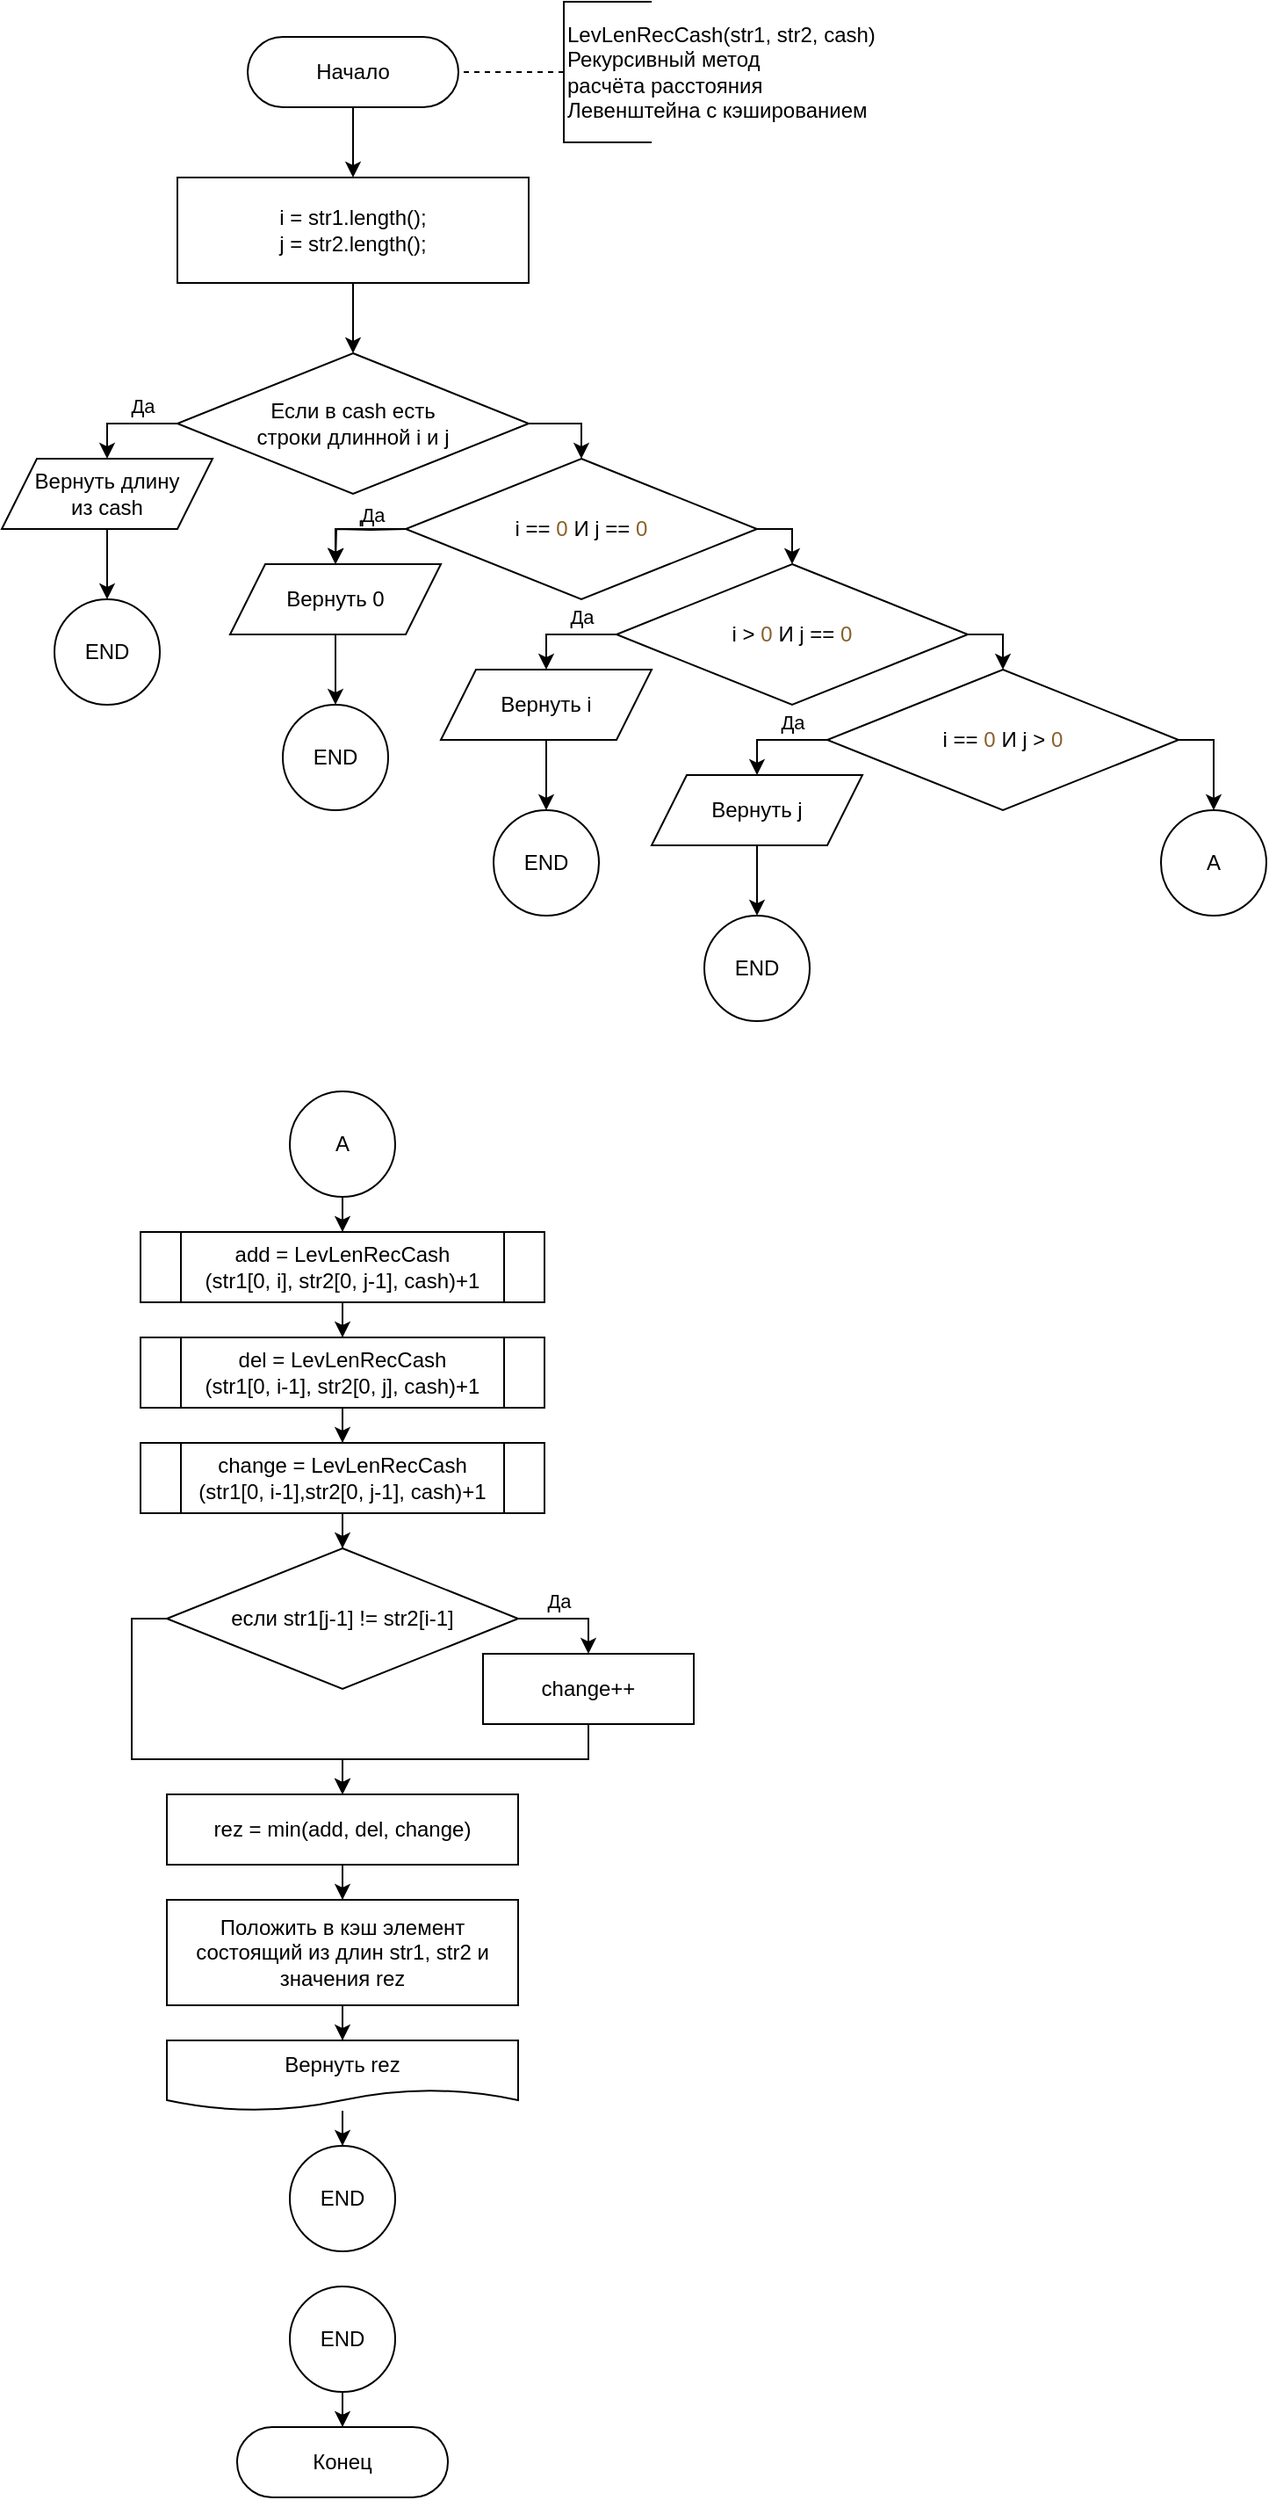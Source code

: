 <mxfile version="15.2.9" type="device"><diagram id="f2X41bjhdgo863nyaZHW" name="Page-1"><mxGraphModel dx="1184" dy="752" grid="1" gridSize="10" guides="1" tooltips="1" connect="1" arrows="1" fold="1" page="1" pageScale="1" pageWidth="827" pageHeight="1169" math="0" shadow="0"><root><mxCell id="0"/><mxCell id="1" parent="0"/><mxCell id="6dVj4fP9Tkf3TvYs1Xo2-4" style="edgeStyle=orthogonalEdgeStyle;rounded=0;orthogonalLoop=1;jettySize=auto;html=1;entryX=0.5;entryY=0;entryDx=0;entryDy=0;" parent="1" source="4c-wXifbGHOci0Q_TSBN-1" target="6dVj4fP9Tkf3TvYs1Xo2-3" edge="1"><mxGeometry relative="1" as="geometry"/></mxCell><mxCell id="4c-wXifbGHOci0Q_TSBN-1" value="Начало" style="rounded=1;whiteSpace=wrap;html=1;arcSize=50;" parent="1" vertex="1"><mxGeometry x="160" y="40" width="120" height="40" as="geometry"/></mxCell><mxCell id="4c-wXifbGHOci0Q_TSBN-13" style="edgeStyle=orthogonalEdgeStyle;rounded=0;orthogonalLoop=1;jettySize=auto;html=1;entryX=0.5;entryY=0;entryDx=0;entryDy=0;exitX=0;exitY=0.5;exitDx=0;exitDy=0;" parent="1" source="4c-wXifbGHOci0Q_TSBN-9" target="IVnEp4ldxoqshvOGwBKT-2" edge="1"><mxGeometry relative="1" as="geometry"><mxPoint x="460" y="320" as="sourcePoint"/><mxPoint x="530" y="340" as="targetPoint"/></mxGeometry></mxCell><mxCell id="4c-wXifbGHOci0Q_TSBN-47" value="&lt;div&gt;Да&lt;/div&gt;" style="edgeLabel;html=1;align=center;verticalAlign=middle;resizable=0;points=[];" parent="4c-wXifbGHOci0Q_TSBN-13" vertex="1" connectable="0"><mxGeometry x="0.067" y="1" relative="1" as="geometry"><mxPoint x="12" y="-9" as="offset"/></mxGeometry></mxCell><mxCell id="IVnEp4ldxoqshvOGwBKT-6" style="edgeStyle=orthogonalEdgeStyle;rounded=0;orthogonalLoop=1;jettySize=auto;html=1;entryX=0.5;entryY=0;entryDx=0;entryDy=0;exitX=1;exitY=0.5;exitDx=0;exitDy=0;" parent="1" source="4c-wXifbGHOci0Q_TSBN-9" target="IVnEp4ldxoqshvOGwBKT-5" edge="1"><mxGeometry relative="1" as="geometry"/></mxCell><mxCell id="4c-wXifbGHOci0Q_TSBN-9" value="i&lt;span style=&quot;color: #bec0c2&quot;&gt; &lt;/span&gt;==&lt;span style=&quot;color: #bec0c2&quot;&gt; &lt;/span&gt;&lt;span style=&quot;color: #8a602c&quot;&gt;0&lt;/span&gt;&lt;span style=&quot;color: #bec0c2&quot;&gt; &lt;/span&gt;И&lt;span style=&quot;color: #bec0c2&quot;&gt; &lt;/span&gt;j&lt;span style=&quot;color: #bec0c2&quot;&gt; &lt;/span&gt;==&lt;span style=&quot;color: #bec0c2&quot;&gt; &lt;/span&gt;&lt;span style=&quot;color: #8a602c&quot;&gt;0&lt;/span&gt;" style="rhombus;whiteSpace=wrap;html=1;" parent="1" vertex="1"><mxGeometry x="250" y="280" width="200" height="80" as="geometry"/></mxCell><mxCell id="IVnEp4ldxoqshvOGwBKT-14" style="edgeStyle=orthogonalEdgeStyle;rounded=0;orthogonalLoop=1;jettySize=auto;html=1;entryX=0.5;entryY=0;entryDx=0;entryDy=0;" parent="1" source="IVnEp4ldxoqshvOGwBKT-2" target="IVnEp4ldxoqshvOGwBKT-13" edge="1"><mxGeometry relative="1" as="geometry"/></mxCell><mxCell id="IVnEp4ldxoqshvOGwBKT-2" value="Вернуть 0" style="shape=parallelogram;perimeter=parallelogramPerimeter;whiteSpace=wrap;html=1;fixedSize=1;" parent="1" vertex="1"><mxGeometry x="150" y="340" width="120" height="40" as="geometry"/></mxCell><mxCell id="IVnEp4ldxoqshvOGwBKT-8" value="Да" style="edgeStyle=orthogonalEdgeStyle;rounded=0;orthogonalLoop=1;jettySize=auto;html=1;entryX=0.5;entryY=0;entryDx=0;entryDy=0;exitX=0;exitY=0.5;exitDx=0;exitDy=0;" parent="1" source="IVnEp4ldxoqshvOGwBKT-5" target="IVnEp4ldxoqshvOGwBKT-7" edge="1"><mxGeometry x="-0.333" y="-10" relative="1" as="geometry"><mxPoint as="offset"/></mxGeometry></mxCell><mxCell id="IVnEp4ldxoqshvOGwBKT-10" style="edgeStyle=orthogonalEdgeStyle;rounded=0;orthogonalLoop=1;jettySize=auto;html=1;entryX=0.5;entryY=0;entryDx=0;entryDy=0;exitX=1;exitY=0.5;exitDx=0;exitDy=0;" parent="1" source="IVnEp4ldxoqshvOGwBKT-5" target="IVnEp4ldxoqshvOGwBKT-9" edge="1"><mxGeometry relative="1" as="geometry"/></mxCell><mxCell id="IVnEp4ldxoqshvOGwBKT-5" value="i&lt;span style=&quot;color: #bec0c2&quot;&gt; &lt;/span&gt;&amp;gt;&lt;span style=&quot;color: #bec0c2&quot;&gt; &lt;/span&gt;&lt;span style=&quot;color: #8a602c&quot;&gt;0&lt;/span&gt;&lt;span style=&quot;color: #bec0c2&quot;&gt; &lt;/span&gt;И&lt;span style=&quot;color: #bec0c2&quot;&gt; &lt;/span&gt;j&lt;span style=&quot;color: #bec0c2&quot;&gt; &lt;/span&gt;==&lt;span style=&quot;color: #bec0c2&quot;&gt; &lt;/span&gt;&lt;span style=&quot;color: #8a602c&quot;&gt;0&lt;/span&gt;" style="rhombus;whiteSpace=wrap;html=1;" parent="1" vertex="1"><mxGeometry x="370" y="340" width="200" height="80" as="geometry"/></mxCell><mxCell id="IVnEp4ldxoqshvOGwBKT-17" style="edgeStyle=orthogonalEdgeStyle;rounded=0;orthogonalLoop=1;jettySize=auto;html=1;entryX=0.5;entryY=0;entryDx=0;entryDy=0;" parent="1" source="IVnEp4ldxoqshvOGwBKT-7" target="IVnEp4ldxoqshvOGwBKT-15" edge="1"><mxGeometry relative="1" as="geometry"/></mxCell><mxCell id="IVnEp4ldxoqshvOGwBKT-7" value="Вернуть i" style="shape=parallelogram;perimeter=parallelogramPerimeter;whiteSpace=wrap;html=1;fixedSize=1;" parent="1" vertex="1"><mxGeometry x="270" y="400" width="120" height="40" as="geometry"/></mxCell><mxCell id="IVnEp4ldxoqshvOGwBKT-68" style="edgeStyle=orthogonalEdgeStyle;rounded=0;orthogonalLoop=1;jettySize=auto;html=1;entryX=0.5;entryY=0;entryDx=0;entryDy=0;exitX=1;exitY=0.5;exitDx=0;exitDy=0;" parent="1" source="IVnEp4ldxoqshvOGwBKT-9" target="IVnEp4ldxoqshvOGwBKT-67" edge="1"><mxGeometry relative="1" as="geometry"/></mxCell><mxCell id="IVnEp4ldxoqshvOGwBKT-9" value="i&lt;span style=&quot;color: #bec0c2&quot;&gt; &lt;/span&gt;==&lt;span style=&quot;color: #bec0c2&quot;&gt; &lt;/span&gt;&lt;span style=&quot;color: #8a602c&quot;&gt;0&lt;/span&gt;&lt;span style=&quot;color: #bec0c2&quot;&gt; &lt;/span&gt;И&lt;span style=&quot;color: #bec0c2&quot;&gt; &lt;/span&gt;j&lt;span style=&quot;color: #bec0c2&quot;&gt; &lt;/span&gt;&amp;gt;&lt;span style=&quot;color: #bec0c2&quot;&gt; &lt;/span&gt;&lt;span style=&quot;color: #8a602c&quot;&gt;0&lt;/span&gt;" style="rhombus;whiteSpace=wrap;html=1;" parent="1" vertex="1"><mxGeometry x="490" y="400" width="200" height="80" as="geometry"/></mxCell><mxCell id="IVnEp4ldxoqshvOGwBKT-11" value="Да" style="edgeStyle=orthogonalEdgeStyle;rounded=0;orthogonalLoop=1;jettySize=auto;html=1;entryX=0.5;entryY=0;entryDx=0;entryDy=0;exitX=0;exitY=0.5;exitDx=0;exitDy=0;" parent="1" source="IVnEp4ldxoqshvOGwBKT-9" target="IVnEp4ldxoqshvOGwBKT-12" edge="1"><mxGeometry x="-0.333" y="-10" relative="1" as="geometry"><mxPoint x="450" y="460" as="sourcePoint"/><mxPoint as="offset"/></mxGeometry></mxCell><mxCell id="IVnEp4ldxoqshvOGwBKT-18" style="edgeStyle=orthogonalEdgeStyle;rounded=0;orthogonalLoop=1;jettySize=auto;html=1;entryX=0.5;entryY=0;entryDx=0;entryDy=0;" parent="1" source="IVnEp4ldxoqshvOGwBKT-12" target="IVnEp4ldxoqshvOGwBKT-16" edge="1"><mxGeometry relative="1" as="geometry"/></mxCell><mxCell id="IVnEp4ldxoqshvOGwBKT-12" value="Вернуть j" style="shape=parallelogram;perimeter=parallelogramPerimeter;whiteSpace=wrap;html=1;fixedSize=1;" parent="1" vertex="1"><mxGeometry x="390" y="460" width="120" height="40" as="geometry"/></mxCell><mxCell id="IVnEp4ldxoqshvOGwBKT-13" value="END" style="ellipse;whiteSpace=wrap;html=1;aspect=fixed;" parent="1" vertex="1"><mxGeometry x="180" y="420" width="60" height="60" as="geometry"/></mxCell><mxCell id="IVnEp4ldxoqshvOGwBKT-15" value="END" style="ellipse;whiteSpace=wrap;html=1;aspect=fixed;" parent="1" vertex="1"><mxGeometry x="300" y="480" width="60" height="60" as="geometry"/></mxCell><mxCell id="IVnEp4ldxoqshvOGwBKT-16" value="END" style="ellipse;whiteSpace=wrap;html=1;aspect=fixed;" parent="1" vertex="1"><mxGeometry x="420" y="540" width="60" height="60" as="geometry"/></mxCell><mxCell id="IVnEp4ldxoqshvOGwBKT-34" style="edgeStyle=orthogonalEdgeStyle;rounded=0;orthogonalLoop=1;jettySize=auto;html=1;entryX=0.5;entryY=0;entryDx=0;entryDy=0;" parent="1" source="IVnEp4ldxoqshvOGwBKT-28" target="IVnEp4ldxoqshvOGwBKT-32" edge="1"><mxGeometry relative="1" as="geometry"/></mxCell><mxCell id="IVnEp4ldxoqshvOGwBKT-28" value="add = LevLenRecCash&lt;br&gt;(str1[0, i], str2[0, j-1], cash)+1" style="shape=process;whiteSpace=wrap;html=1;backgroundOutline=1;" parent="1" vertex="1"><mxGeometry x="99" y="720" width="230" height="40" as="geometry"/></mxCell><mxCell id="IVnEp4ldxoqshvOGwBKT-29" value="&lt;div&gt;LevLenRecCash(str1, str2, cash)&lt;/div&gt;&lt;div&gt;Рекурсивный метод&lt;br&gt;расчёта расстояния&lt;br&gt;Левенштейна с кэшированием&lt;br&gt;&lt;/div&gt;" style="strokeWidth=1;html=1;shape=mxgraph.flowchart.annotation_1;align=left;pointerEvents=1;" parent="1" vertex="1"><mxGeometry x="340" y="20" width="50" height="80" as="geometry"/></mxCell><mxCell id="IVnEp4ldxoqshvOGwBKT-30" value="" style="endArrow=none;dashed=1;html=1;entryX=1;entryY=0.5;entryDx=0;entryDy=0;exitX=0;exitY=0.5;exitDx=0;exitDy=0;exitPerimeter=0;" parent="1" source="IVnEp4ldxoqshvOGwBKT-29" target="4c-wXifbGHOci0Q_TSBN-1" edge="1"><mxGeometry width="50" height="50" relative="1" as="geometry"><mxPoint x="450" y="250" as="sourcePoint"/><mxPoint x="500" y="200" as="targetPoint"/></mxGeometry></mxCell><mxCell id="IVnEp4ldxoqshvOGwBKT-35" style="edgeStyle=orthogonalEdgeStyle;rounded=0;orthogonalLoop=1;jettySize=auto;html=1;entryX=0.5;entryY=0;entryDx=0;entryDy=0;" parent="1" source="IVnEp4ldxoqshvOGwBKT-32" target="IVnEp4ldxoqshvOGwBKT-33" edge="1"><mxGeometry relative="1" as="geometry"/></mxCell><mxCell id="IVnEp4ldxoqshvOGwBKT-32" value="del = LevLenRecCash&lt;br&gt;(str1[0, i-1], str2[0, j], cash)+1" style="shape=process;whiteSpace=wrap;html=1;backgroundOutline=1;" parent="1" vertex="1"><mxGeometry x="99" y="780" width="230" height="40" as="geometry"/></mxCell><mxCell id="IVnEp4ldxoqshvOGwBKT-45" style="edgeStyle=orthogonalEdgeStyle;rounded=0;orthogonalLoop=1;jettySize=auto;html=1;entryX=0.5;entryY=0;entryDx=0;entryDy=0;" parent="1" source="IVnEp4ldxoqshvOGwBKT-33" target="IVnEp4ldxoqshvOGwBKT-43" edge="1"><mxGeometry relative="1" as="geometry"/></mxCell><mxCell id="IVnEp4ldxoqshvOGwBKT-33" value="change = LevLenRecCash&lt;br&gt;(str1[0, i-1],str2[0, j-1], cash)+1" style="shape=process;whiteSpace=wrap;html=1;backgroundOutline=1;" parent="1" vertex="1"><mxGeometry x="99" y="840" width="230" height="40" as="geometry"/></mxCell><mxCell id="IVnEp4ldxoqshvOGwBKT-42" value="Да" style="edgeStyle=orthogonalEdgeStyle;rounded=0;orthogonalLoop=1;jettySize=auto;html=1;exitX=1;exitY=0.5;exitDx=0;exitDy=0;entryX=0.5;entryY=0;entryDx=0;entryDy=0;" parent="1" source="IVnEp4ldxoqshvOGwBKT-43" target="IVnEp4ldxoqshvOGwBKT-44" edge="1"><mxGeometry x="-0.25" y="10" relative="1" as="geometry"><mxPoint as="offset"/></mxGeometry></mxCell><mxCell id="6dVj4fP9Tkf3TvYs1Xo2-23" style="edgeStyle=orthogonalEdgeStyle;rounded=0;orthogonalLoop=1;jettySize=auto;html=1;entryX=0.5;entryY=0;entryDx=0;entryDy=0;exitX=0;exitY=0.5;exitDx=0;exitDy=0;" parent="1" source="IVnEp4ldxoqshvOGwBKT-43" target="6dVj4fP9Tkf3TvYs1Xo2-20" edge="1"><mxGeometry relative="1" as="geometry"><Array as="points"><mxPoint x="94" y="940"/><mxPoint x="94" y="1020"/><mxPoint x="214" y="1020"/></Array></mxGeometry></mxCell><mxCell id="IVnEp4ldxoqshvOGwBKT-43" value="если str1[j-1] != str2[i-1]" style="rhombus;whiteSpace=wrap;html=1;" parent="1" vertex="1"><mxGeometry x="114" y="900" width="200" height="80" as="geometry"/></mxCell><mxCell id="6dVj4fP9Tkf3TvYs1Xo2-22" style="edgeStyle=orthogonalEdgeStyle;rounded=0;orthogonalLoop=1;jettySize=auto;html=1;entryX=0.5;entryY=0;entryDx=0;entryDy=0;" parent="1" source="IVnEp4ldxoqshvOGwBKT-44" target="6dVj4fP9Tkf3TvYs1Xo2-20" edge="1"><mxGeometry relative="1" as="geometry"/></mxCell><mxCell id="IVnEp4ldxoqshvOGwBKT-44" value="change++" style="rounded=0;whiteSpace=wrap;html=1;" parent="1" vertex="1"><mxGeometry x="294" y="960" width="120" height="40" as="geometry"/></mxCell><mxCell id="6dVj4fP9Tkf3TvYs1Xo2-26" style="edgeStyle=orthogonalEdgeStyle;rounded=0;orthogonalLoop=1;jettySize=auto;html=1;entryX=0.5;entryY=0;entryDx=0;entryDy=0;" parent="1" source="IVnEp4ldxoqshvOGwBKT-46" target="IVnEp4ldxoqshvOGwBKT-49" edge="1"><mxGeometry relative="1" as="geometry"/></mxCell><mxCell id="IVnEp4ldxoqshvOGwBKT-46" value="Вернуть rez" style="shape=document;whiteSpace=wrap;html=1;boundedLbl=1;strokeWidth=1;" parent="1" vertex="1"><mxGeometry x="114" y="1180" width="200" height="40" as="geometry"/></mxCell><mxCell id="IVnEp4ldxoqshvOGwBKT-49" value="END" style="ellipse;whiteSpace=wrap;html=1;aspect=fixed;" parent="1" vertex="1"><mxGeometry x="184" y="1240" width="60" height="60" as="geometry"/></mxCell><mxCell id="IVnEp4ldxoqshvOGwBKT-69" style="edgeStyle=orthogonalEdgeStyle;rounded=0;orthogonalLoop=1;jettySize=auto;html=1;entryX=0.5;entryY=0;entryDx=0;entryDy=0;" parent="1" source="IVnEp4ldxoqshvOGwBKT-66" target="IVnEp4ldxoqshvOGwBKT-28" edge="1"><mxGeometry relative="1" as="geometry"/></mxCell><mxCell id="IVnEp4ldxoqshvOGwBKT-66" value="A" style="ellipse;whiteSpace=wrap;html=1;aspect=fixed;" parent="1" vertex="1"><mxGeometry x="184" y="640" width="60" height="60" as="geometry"/></mxCell><mxCell id="IVnEp4ldxoqshvOGwBKT-67" value="A" style="ellipse;whiteSpace=wrap;html=1;aspect=fixed;" parent="1" vertex="1"><mxGeometry x="680" y="480" width="60" height="60" as="geometry"/></mxCell><mxCell id="IVnEp4ldxoqshvOGwBKT-72" style="edgeStyle=orthogonalEdgeStyle;rounded=0;orthogonalLoop=1;jettySize=auto;html=1;entryX=0.5;entryY=0;entryDx=0;entryDy=0;" parent="1" source="IVnEp4ldxoqshvOGwBKT-70" target="IVnEp4ldxoqshvOGwBKT-71" edge="1"><mxGeometry relative="1" as="geometry"/></mxCell><mxCell id="IVnEp4ldxoqshvOGwBKT-70" value="END" style="ellipse;whiteSpace=wrap;html=1;aspect=fixed;" parent="1" vertex="1"><mxGeometry x="184" y="1320" width="60" height="60" as="geometry"/></mxCell><mxCell id="IVnEp4ldxoqshvOGwBKT-71" value="Конец" style="rounded=1;whiteSpace=wrap;html=1;arcSize=50;" parent="1" vertex="1"><mxGeometry x="154" y="1400" width="120" height="40" as="geometry"/></mxCell><mxCell id="6dVj4fP9Tkf3TvYs1Xo2-18" style="edgeStyle=orthogonalEdgeStyle;rounded=0;orthogonalLoop=1;jettySize=auto;html=1;entryX=0.5;entryY=0;entryDx=0;entryDy=0;exitX=1;exitY=0.5;exitDx=0;exitDy=0;" parent="1" source="6dVj4fP9Tkf3TvYs1Xo2-2" target="4c-wXifbGHOci0Q_TSBN-9" edge="1"><mxGeometry relative="1" as="geometry"><mxPoint x="220" y="400" as="targetPoint"/></mxGeometry></mxCell><mxCell id="6dVj4fP9Tkf3TvYs1Xo2-2" value="Если в cash есть&lt;br&gt;строки длинной i и j" style="rhombus;whiteSpace=wrap;html=1;" parent="1" vertex="1"><mxGeometry x="120" y="220" width="200" height="80" as="geometry"/></mxCell><mxCell id="6dVj4fP9Tkf3TvYs1Xo2-5" style="edgeStyle=orthogonalEdgeStyle;rounded=0;orthogonalLoop=1;jettySize=auto;html=1;entryX=0.5;entryY=0;entryDx=0;entryDy=0;" parent="1" source="6dVj4fP9Tkf3TvYs1Xo2-3" target="6dVj4fP9Tkf3TvYs1Xo2-2" edge="1"><mxGeometry relative="1" as="geometry"/></mxCell><mxCell id="6dVj4fP9Tkf3TvYs1Xo2-3" value="i = str1.length();&lt;div&gt;j = str2.length();&lt;/div&gt;" style="rounded=0;whiteSpace=wrap;html=1;" parent="1" vertex="1"><mxGeometry x="120" y="120" width="200" height="60" as="geometry"/></mxCell><mxCell id="6dVj4fP9Tkf3TvYs1Xo2-8" style="edgeStyle=orthogonalEdgeStyle;rounded=0;orthogonalLoop=1;jettySize=auto;html=1;entryX=0.5;entryY=0;entryDx=0;entryDy=0;exitX=0;exitY=0.5;exitDx=0;exitDy=0;" parent="1" edge="1"><mxGeometry relative="1" as="geometry"><mxPoint x="250" y="320" as="sourcePoint"/><mxPoint x="210" y="340" as="targetPoint"/></mxGeometry></mxCell><mxCell id="6dVj4fP9Tkf3TvYs1Xo2-9" value="&lt;div&gt;Да&lt;/div&gt;" style="edgeLabel;html=1;align=center;verticalAlign=middle;resizable=0;points=[];" parent="6dVj4fP9Tkf3TvYs1Xo2-8" vertex="1" connectable="0"><mxGeometry x="0.067" y="1" relative="1" as="geometry"><mxPoint x="12" y="-9" as="offset"/></mxGeometry></mxCell><mxCell id="6dVj4fP9Tkf3TvYs1Xo2-12" style="edgeStyle=orthogonalEdgeStyle;rounded=0;orthogonalLoop=1;jettySize=auto;html=1;entryX=0.5;entryY=0;entryDx=0;entryDy=0;" parent="1" source="6dVj4fP9Tkf3TvYs1Xo2-13" target="6dVj4fP9Tkf3TvYs1Xo2-14" edge="1"><mxGeometry relative="1" as="geometry"/></mxCell><mxCell id="6dVj4fP9Tkf3TvYs1Xo2-13" value="Вернуть длину&lt;br&gt;из cash" style="shape=parallelogram;perimeter=parallelogramPerimeter;whiteSpace=wrap;html=1;fixedSize=1;" parent="1" vertex="1"><mxGeometry x="20" y="280" width="120" height="40" as="geometry"/></mxCell><mxCell id="6dVj4fP9Tkf3TvYs1Xo2-14" value="END" style="ellipse;whiteSpace=wrap;html=1;aspect=fixed;" parent="1" vertex="1"><mxGeometry x="50" y="360" width="60" height="60" as="geometry"/></mxCell><mxCell id="6dVj4fP9Tkf3TvYs1Xo2-15" style="edgeStyle=orthogonalEdgeStyle;rounded=0;orthogonalLoop=1;jettySize=auto;html=1;exitX=0;exitY=0.5;exitDx=0;exitDy=0;entryX=0.5;entryY=0;entryDx=0;entryDy=0;" parent="1" source="6dVj4fP9Tkf3TvYs1Xo2-2" target="6dVj4fP9Tkf3TvYs1Xo2-13" edge="1"><mxGeometry relative="1" as="geometry"><mxPoint x="100" y="290" as="sourcePoint"/><mxPoint x="80" y="290" as="targetPoint"/></mxGeometry></mxCell><mxCell id="6dVj4fP9Tkf3TvYs1Xo2-16" value="&lt;div&gt;Да&lt;/div&gt;" style="edgeLabel;html=1;align=center;verticalAlign=middle;resizable=0;points=[];" parent="6dVj4fP9Tkf3TvYs1Xo2-15" vertex="1" connectable="0"><mxGeometry x="0.067" y="1" relative="1" as="geometry"><mxPoint x="12" y="-11" as="offset"/></mxGeometry></mxCell><mxCell id="6dVj4fP9Tkf3TvYs1Xo2-24" style="edgeStyle=orthogonalEdgeStyle;rounded=0;orthogonalLoop=1;jettySize=auto;html=1;entryX=0.5;entryY=0;entryDx=0;entryDy=0;" parent="1" source="6dVj4fP9Tkf3TvYs1Xo2-20" target="6dVj4fP9Tkf3TvYs1Xo2-21" edge="1"><mxGeometry relative="1" as="geometry"/></mxCell><mxCell id="6dVj4fP9Tkf3TvYs1Xo2-20" value="rez = min(add, del, change)" style="rounded=0;whiteSpace=wrap;html=1;" parent="1" vertex="1"><mxGeometry x="114" y="1040" width="200" height="40" as="geometry"/></mxCell><mxCell id="6dVj4fP9Tkf3TvYs1Xo2-25" style="edgeStyle=orthogonalEdgeStyle;rounded=0;orthogonalLoop=1;jettySize=auto;html=1;entryX=0.5;entryY=0;entryDx=0;entryDy=0;" parent="1" source="6dVj4fP9Tkf3TvYs1Xo2-21" target="IVnEp4ldxoqshvOGwBKT-46" edge="1"><mxGeometry relative="1" as="geometry"/></mxCell><mxCell id="6dVj4fP9Tkf3TvYs1Xo2-21" value="Положить в кэш элемент состоящий из длин str1, str2 и значения rez" style="rounded=0;whiteSpace=wrap;html=1;" parent="1" vertex="1"><mxGeometry x="114" y="1100" width="200" height="60" as="geometry"/></mxCell></root></mxGraphModel></diagram></mxfile>